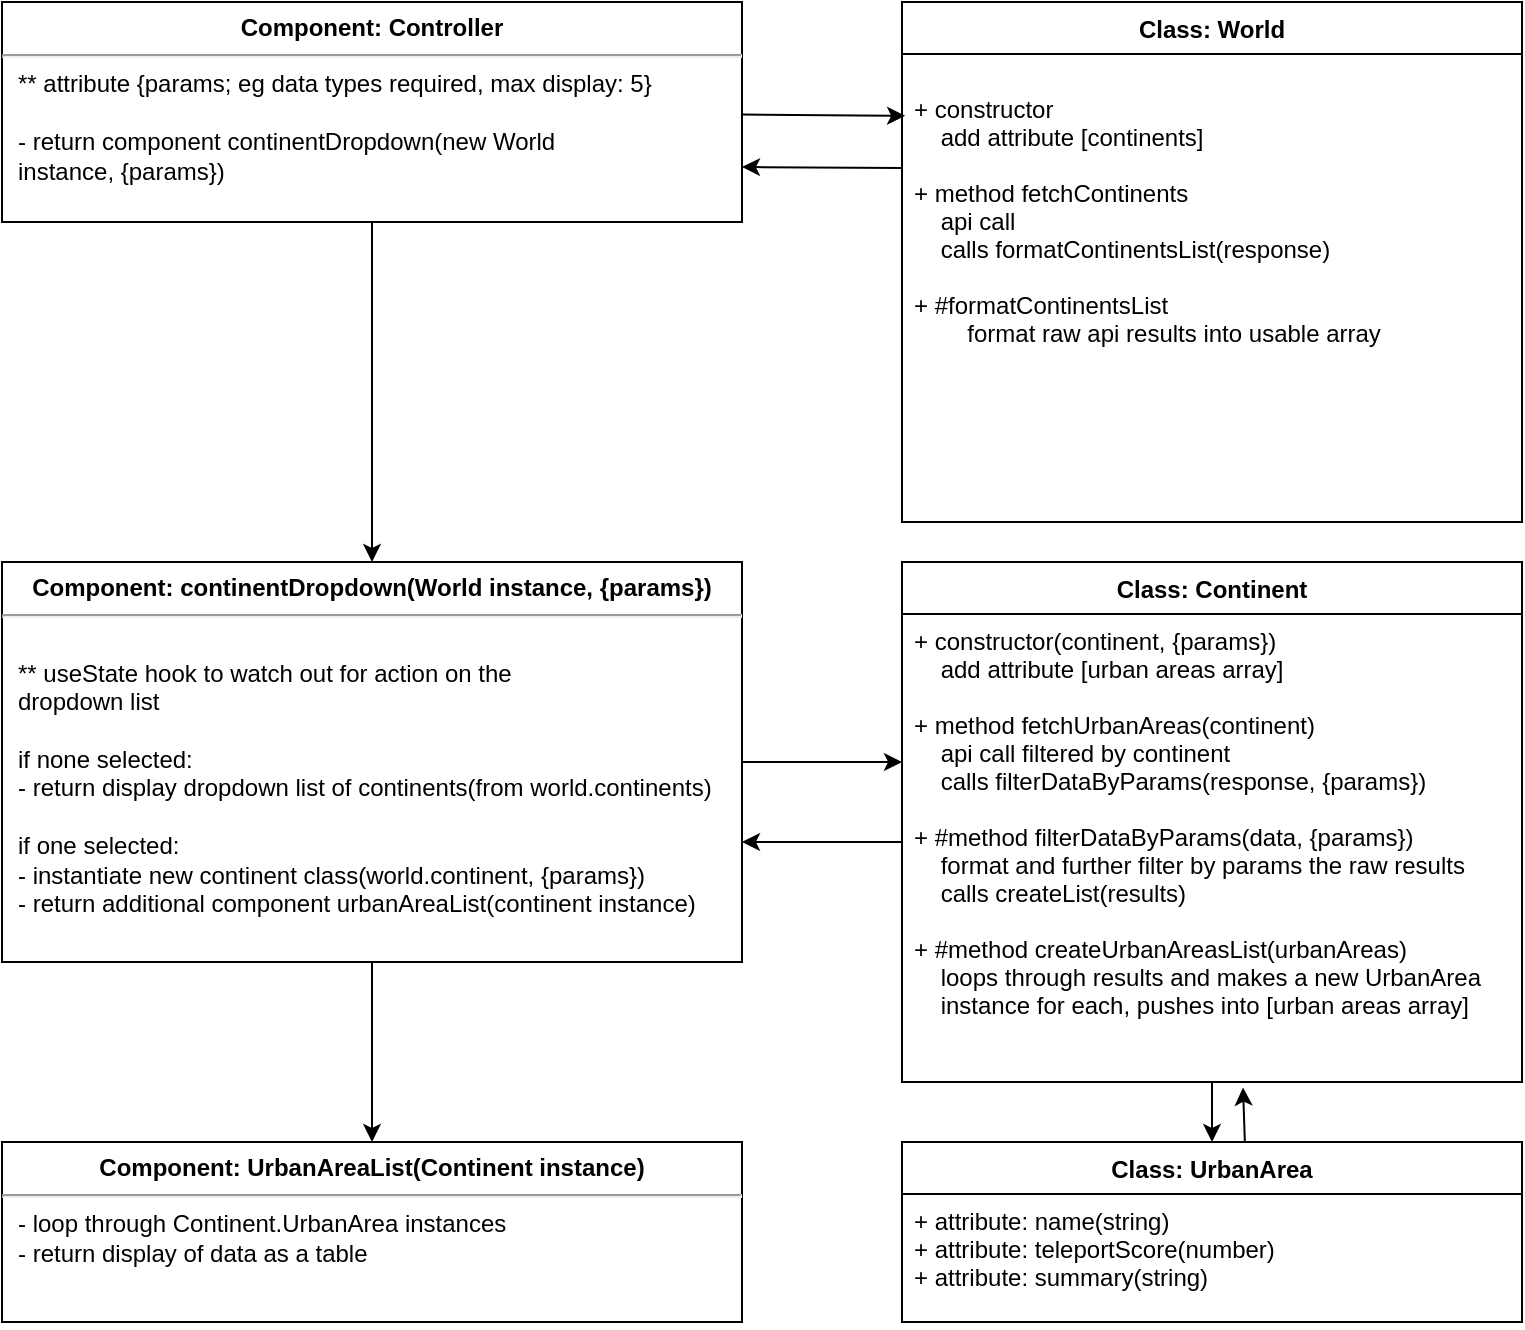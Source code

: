 <mxfile>
    <diagram id="ctwe0VVcjLdyP20-TScp" name="Page-1">
        <mxGraphModel dx="555" dy="311" grid="1" gridSize="10" guides="1" tooltips="1" connect="1" arrows="1" fold="1" page="1" pageScale="1" pageWidth="850" pageHeight="1100" math="0" shadow="0">
            <root>
                <mxCell id="0"/>
                <mxCell id="1" parent="0"/>
                <mxCell id="30" style="edgeStyle=none;html=1;entryX=0.5;entryY=0;entryDx=0;entryDy=0;" parent="1" source="2" target="14" edge="1">
                    <mxGeometry relative="1" as="geometry"/>
                </mxCell>
                <mxCell id="32" style="edgeStyle=none;html=1;entryX=0.005;entryY=0.132;entryDx=0;entryDy=0;entryPerimeter=0;" parent="1" source="2" target="21" edge="1">
                    <mxGeometry relative="1" as="geometry"/>
                </mxCell>
                <mxCell id="2" value="&lt;p style=&quot;margin:0px;margin-top:6px;text-align:center;&quot;&gt;&lt;b&gt;Component: Controller&lt;/b&gt;&lt;/p&gt;&lt;hr&gt;&lt;p style=&quot;margin:0px;margin-left:8px;&quot;&gt;** attribute {params; eg data types required, max display: 5}&lt;/p&gt;&lt;p style=&quot;margin:0px;margin-left:8px;&quot;&gt;&lt;br&gt;&lt;/p&gt;&lt;p style=&quot;margin:0px;margin-left:8px;&quot;&gt;&lt;span style=&quot;background-color: initial;&quot;&gt;- return component continentDropdown(new World&amp;nbsp;&lt;/span&gt;&lt;/p&gt;&lt;p style=&quot;margin:0px;margin-left:8px;&quot;&gt;&lt;span style=&quot;background-color: initial;&quot;&gt;instance, {params})&amp;nbsp;&lt;/span&gt;&lt;br&gt;&lt;/p&gt;" style="align=left;overflow=fill;html=1;dropTarget=0;" parent="1" vertex="1">
                    <mxGeometry x="20" y="20" width="370" height="110" as="geometry"/>
                </mxCell>
                <mxCell id="4" value="Class: Continent" style="swimlane;fontStyle=1;align=center;verticalAlign=top;childLayout=stackLayout;horizontal=1;startSize=26;horizontalStack=0;resizeParent=1;resizeParentMax=0;resizeLast=0;collapsible=1;marginBottom=0;" parent="1" vertex="1">
                    <mxGeometry x="470" y="300" width="310" height="260" as="geometry"/>
                </mxCell>
                <mxCell id="7" value="+ constructor(continent, {params})&#10;    add attribute [urban areas array]&#10;&#10;+ method fetchUrbanAreas(continent)&#10;    api call filtered by continent&#10;    calls filterDataByParams(response, {params})&#10;&#10;+ #method filterDataByParams(data, {params})&#10;    format and further filter by params the raw results&#10;    calls createList(results)&#10;&#10;+ #method createUrbanAreasList(urbanAreas)&#10;    loops through results and makes a new UrbanArea&#10;    instance for each, pushes into [urban areas array]" style="text;strokeColor=none;fillColor=none;align=left;verticalAlign=top;spacingLeft=4;spacingRight=4;overflow=hidden;rotatable=0;points=[[0,0.5],[1,0.5]];portConstraint=eastwest;" parent="4" vertex="1">
                    <mxGeometry y="26" width="310" height="234" as="geometry"/>
                </mxCell>
                <mxCell id="38" style="edgeStyle=none;html=1;entryX=0.55;entryY=1.012;entryDx=0;entryDy=0;entryPerimeter=0;exitX=0.553;exitY=-0.001;exitDx=0;exitDy=0;exitPerimeter=0;" parent="1" source="8" target="7" edge="1">
                    <mxGeometry relative="1" as="geometry"/>
                </mxCell>
                <mxCell id="8" value="Class: UrbanArea" style="swimlane;fontStyle=1;align=center;verticalAlign=top;childLayout=stackLayout;horizontal=1;startSize=26;horizontalStack=0;resizeParent=1;resizeParentMax=0;resizeLast=0;collapsible=1;marginBottom=0;" parent="1" vertex="1">
                    <mxGeometry x="470" y="590" width="310" height="90" as="geometry"/>
                </mxCell>
                <mxCell id="9" value="+ attribute: name(string)&#10;+ attribute: teleportScore(number)&#10;+ attribute: summary(string)&#10;" style="text;strokeColor=none;fillColor=none;align=left;verticalAlign=top;spacingLeft=4;spacingRight=4;overflow=hidden;rotatable=0;points=[[0,0.5],[1,0.5]];portConstraint=eastwest;" parent="8" vertex="1">
                    <mxGeometry y="26" width="310" height="64" as="geometry"/>
                </mxCell>
                <mxCell id="34" style="edgeStyle=none;html=1;" parent="1" source="14" edge="1">
                    <mxGeometry relative="1" as="geometry">
                        <mxPoint x="470" y="400" as="targetPoint"/>
                    </mxGeometry>
                </mxCell>
                <mxCell id="41" style="edgeStyle=none;html=1;entryX=0.5;entryY=0;entryDx=0;entryDy=0;" parent="1" source="14" target="40" edge="1">
                    <mxGeometry relative="1" as="geometry"/>
                </mxCell>
                <mxCell id="14" value="&lt;p style=&quot;margin:0px;margin-top:6px;text-align:center;&quot;&gt;&lt;b&gt;Component: continentDropdown(World instance, {params})&lt;/b&gt;&lt;/p&gt;&lt;hr&gt;&lt;p style=&quot;margin:0px;margin-left:8px;&quot;&gt;&lt;br&gt;&lt;/p&gt;&lt;p style=&quot;margin:0px;margin-left:8px;&quot;&gt;&lt;span style=&quot;background-color: initial;&quot;&gt;** useState hook to watch out for action on the&lt;/span&gt;&lt;/p&gt;&lt;p style=&quot;margin:0px;margin-left:8px;&quot;&gt;&lt;span style=&quot;background-color: initial;&quot;&gt;dropdown list&lt;/span&gt;&lt;/p&gt;&lt;p style=&quot;margin:0px;margin-left:8px;&quot;&gt;&lt;span style=&quot;background-color: initial;&quot;&gt;&lt;br&gt;&lt;/span&gt;&lt;/p&gt;&lt;p style=&quot;margin:0px;margin-left:8px;&quot;&gt;&lt;span style=&quot;background-color: initial;&quot;&gt;if none selected:&lt;/span&gt;&lt;/p&gt;&lt;p style=&quot;margin:0px;margin-left:8px;&quot;&gt;&lt;span style=&quot;background-color: initial;&quot;&gt;- return&amp;nbsp;&lt;/span&gt;&lt;span style=&quot;background-color: initial; border-color: var(--border-color);&quot;&gt;display dropdown list of continents(from world.continents)&lt;/span&gt;&lt;/p&gt;&lt;div&gt;&lt;span style=&quot;background-color: initial; border-color: var(--border-color);&quot;&gt;&lt;br&gt;&lt;/span&gt;&lt;/div&gt;&lt;p style=&quot;margin:0px;margin-left:8px;&quot;&gt;&lt;span style=&quot;background-color: initial;&quot;&gt;if one selected:&lt;/span&gt;&lt;/p&gt;&lt;p style=&quot;margin:0px;margin-left:8px;&quot;&gt;&lt;span style=&quot;background-color: initial;&quot;&gt;- instantiate new continent class(world.continent, {params})&lt;/span&gt;&lt;/p&gt;&lt;p style=&quot;margin:0px;margin-left:8px;&quot;&gt;&lt;span style=&quot;background-color: initial;&quot;&gt;- return additional component urbanAreaList(continent instance)&lt;/span&gt;&lt;br&gt;&lt;/p&gt;" style="align=left;overflow=fill;html=1;dropTarget=0;" parent="1" vertex="1">
                    <mxGeometry x="20" y="300" width="370" height="200" as="geometry"/>
                </mxCell>
                <mxCell id="20" value="Class: World" style="swimlane;fontStyle=1;align=center;verticalAlign=top;childLayout=stackLayout;horizontal=1;startSize=26;horizontalStack=0;resizeParent=1;resizeParentMax=0;resizeLast=0;collapsible=1;marginBottom=0;" parent="1" vertex="1">
                    <mxGeometry x="470" y="20" width="310" height="260" as="geometry">
                        <mxRectangle x="450" y="20" width="110" height="30" as="alternateBounds"/>
                    </mxGeometry>
                </mxCell>
                <mxCell id="21" value="&#10;+ constructor &#10;    add attribute [continents]&#10;&#10;+ method fetchContinents&#10;    api call&#10;    calls formatContinentsList(response)&#10;&#10;+ #formatContinentsList&#10;        format raw api results into usable array&#10;" style="text;strokeColor=none;fillColor=none;align=left;verticalAlign=top;spacingLeft=4;spacingRight=4;overflow=hidden;rotatable=0;points=[[0,0.5],[1,0.5]];portConstraint=eastwest;" parent="20" vertex="1">
                    <mxGeometry y="26" width="310" height="234" as="geometry"/>
                </mxCell>
                <mxCell id="33" style="edgeStyle=none;html=1;entryX=1;entryY=0.75;entryDx=0;entryDy=0;" parent="1" target="2" edge="1">
                    <mxGeometry relative="1" as="geometry">
                        <mxPoint x="470" y="103" as="sourcePoint"/>
                    </mxGeometry>
                </mxCell>
                <mxCell id="37" style="edgeStyle=none;html=1;entryX=0.5;entryY=0;entryDx=0;entryDy=0;" parent="1" source="7" target="8" edge="1">
                    <mxGeometry relative="1" as="geometry"/>
                </mxCell>
                <mxCell id="39" style="edgeStyle=none;html=1;" parent="1" edge="1">
                    <mxGeometry relative="1" as="geometry">
                        <mxPoint x="470" y="440" as="sourcePoint"/>
                        <mxPoint x="390" y="440" as="targetPoint"/>
                    </mxGeometry>
                </mxCell>
                <mxCell id="40" value="&lt;p style=&quot;margin:0px;margin-top:6px;text-align:center;&quot;&gt;&lt;b&gt;Component: UrbanAreaList(Continent instance)&lt;/b&gt;&lt;/p&gt;&lt;hr&gt;&lt;p style=&quot;margin:0px;margin-left:8px;&quot;&gt;- loop through Continent.UrbanArea instances&lt;/p&gt;&lt;p style=&quot;margin:0px;margin-left:8px;&quot;&gt;- return display of data as a table&lt;/p&gt;" style="align=left;overflow=fill;html=1;dropTarget=0;" parent="1" vertex="1">
                    <mxGeometry x="20" y="590" width="370" height="90" as="geometry"/>
                </mxCell>
            </root>
        </mxGraphModel>
    </diagram>
</mxfile>